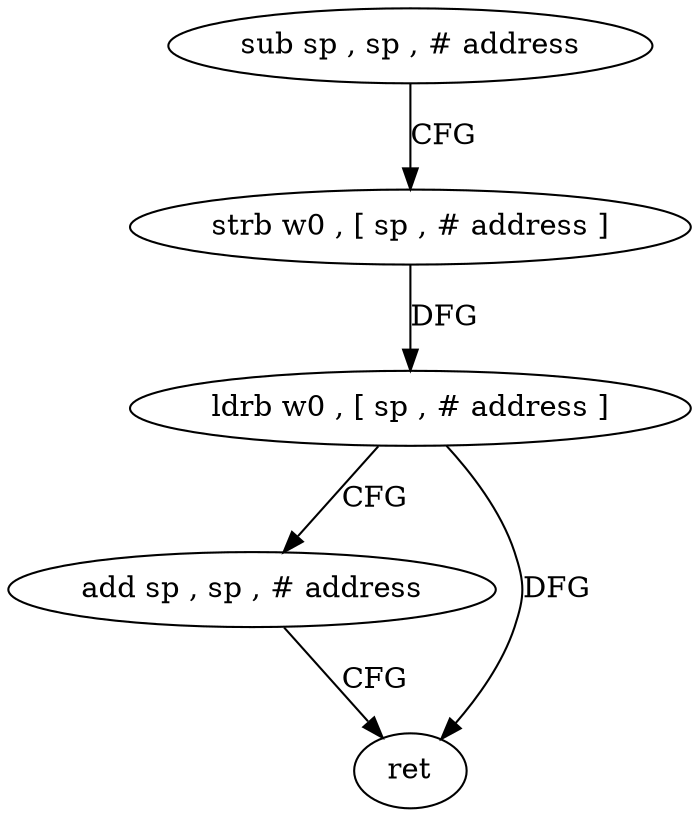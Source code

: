 digraph "func" {
"4206564" [label = "sub sp , sp , # address" ]
"4206568" [label = "strb w0 , [ sp , # address ]" ]
"4206572" [label = "ldrb w0 , [ sp , # address ]" ]
"4206576" [label = "add sp , sp , # address" ]
"4206580" [label = "ret" ]
"4206564" -> "4206568" [ label = "CFG" ]
"4206568" -> "4206572" [ label = "DFG" ]
"4206572" -> "4206576" [ label = "CFG" ]
"4206572" -> "4206580" [ label = "DFG" ]
"4206576" -> "4206580" [ label = "CFG" ]
}
